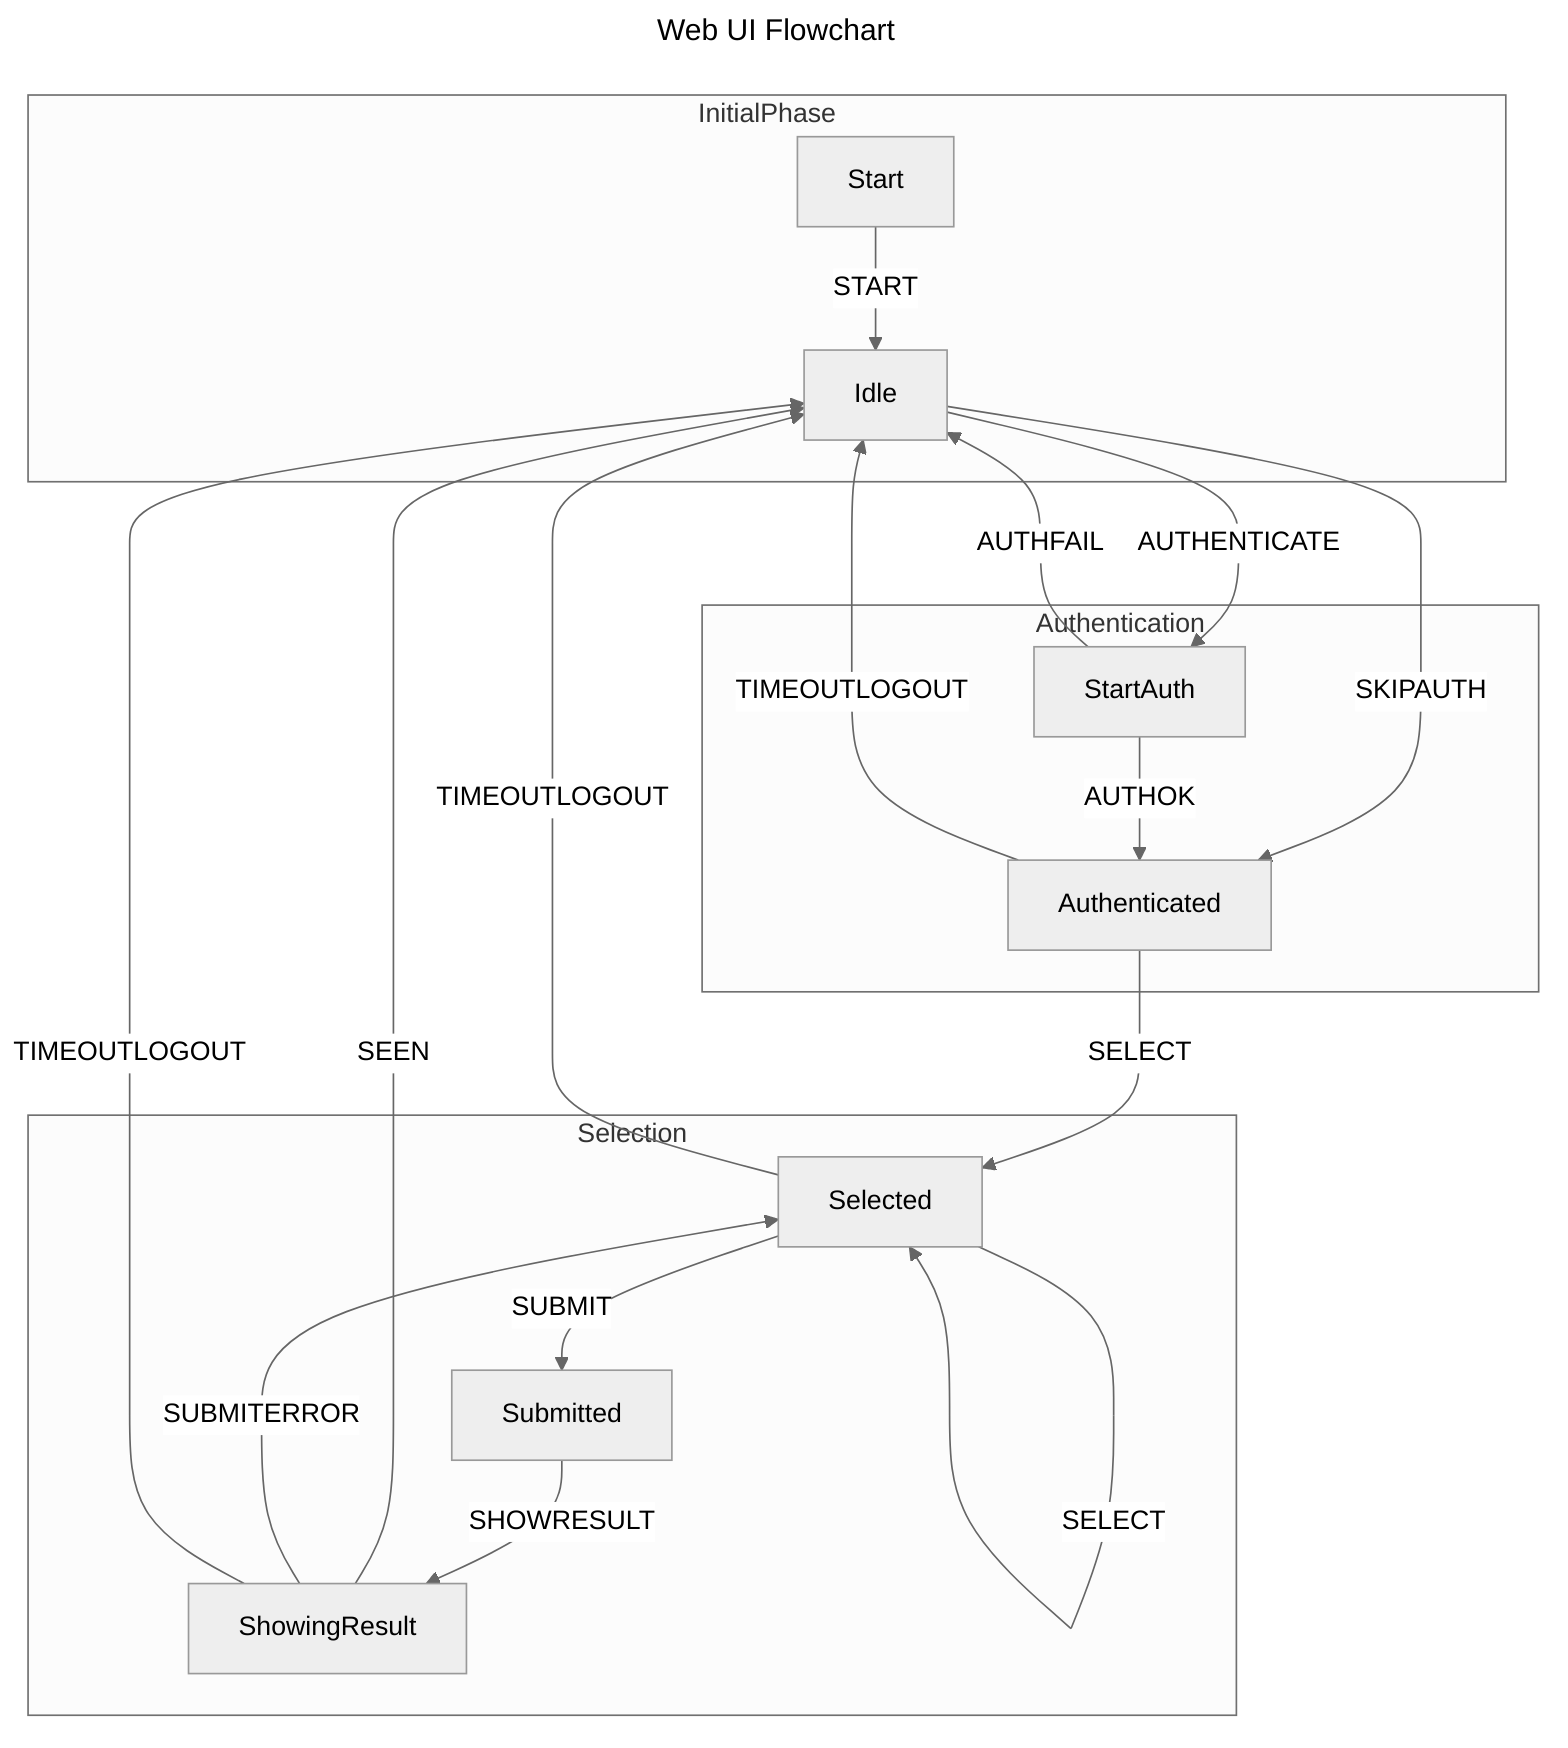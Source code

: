 ---
title: Web UI Flowchart
config:
    flowchart:
        curve: basis
    theme: neutral
---
flowchart TB
    subgraph InitialPhase
        direction TB
    Start
    Idle
    end
    subgraph Authentication
        direction TB
    StartAuth
    Authenticated
    end
    subgraph Selection
        direction TB
    Selected
    Submitted
    ShowingResult
    end
    Start -->|START| Idle
    Idle -->|AUTHENTICATE| StartAuth
    Idle -->|SKIPAUTH| Authenticated
    StartAuth -->|AUTHOK| Authenticated
    StartAuth -->|AUTHFAIL| Idle
    Authenticated -->|SELECT| Selected
    Authenticated -->|TIMEOUTLOGOUT| Idle
    Selected -->|SUBMIT| Submitted
    Selected -->|TIMEOUTLOGOUT| Idle
    Selected -->|SELECT| Selected
    Submitted -->|SHOWRESULT| ShowingResult
    ShowingResult -->|SEEN| Idle
    ShowingResult -->|SUBMITERROR| Selected
    ShowingResult -->|TIMEOUTLOGOUT| Idle